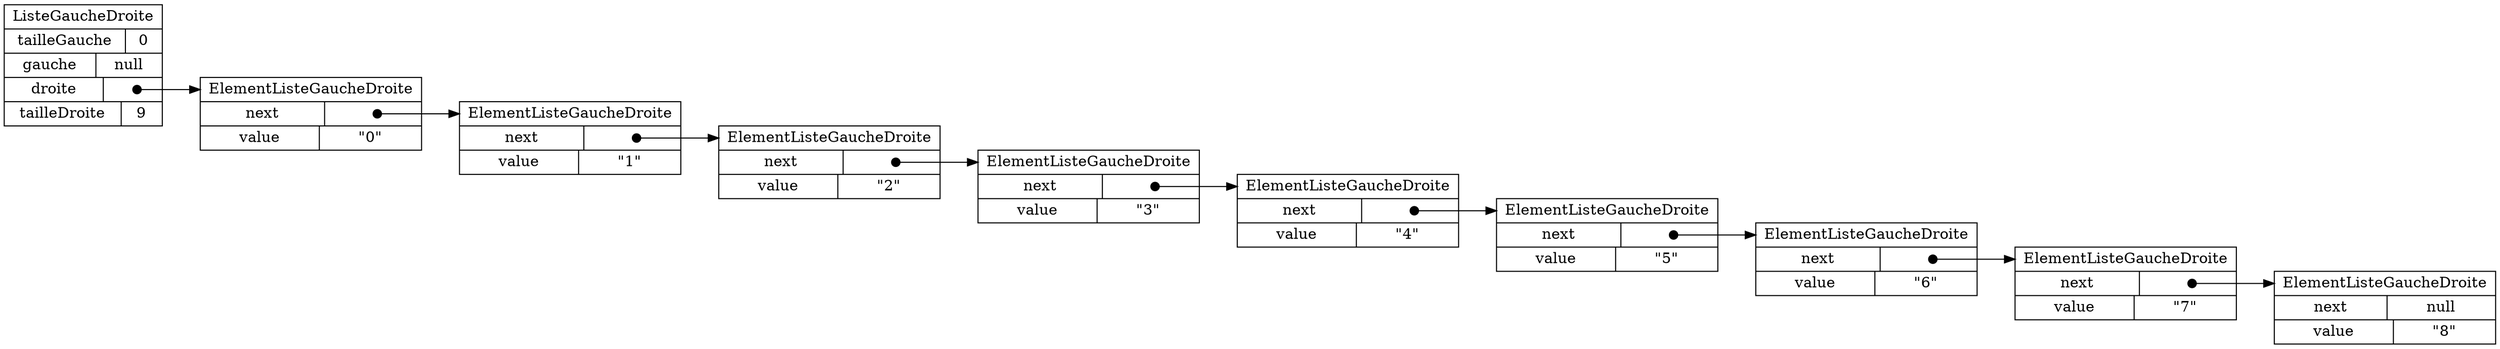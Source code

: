 digraph "leftRightList09" {
graph ["rankdir"="LR","compound"="true"]
"" ["shape"="record","label"="<_C>ListeGaucheDroite|{tailleGauche|0}|{gauche|null}|{droite|<droite_droite>}|{tailleDroite|9}","style"="filled","fillcolor"="white"]
"droite" ["shape"="record","label"="<_C>ElementListeGaucheDroite|{next|<next_next>}|{value|\"0\"}","style"="filled","fillcolor"="white"]
"droite¤next" ["shape"="record","label"="<_C>ElementListeGaucheDroite|{next|<next_next>}|{value|\"1\"}","style"="filled","fillcolor"="white"]
"droite¤next¤next" ["shape"="record","label"="<_C>ElementListeGaucheDroite|{next|<next_next>}|{value|\"2\"}","style"="filled","fillcolor"="white"]
"droite¤next¤next¤next" ["shape"="record","label"="<_C>ElementListeGaucheDroite|{next|<next_next>}|{value|\"3\"}","style"="filled","fillcolor"="white"]
"droite¤next¤next¤next¤next" ["shape"="record","label"="<_C>ElementListeGaucheDroite|{next|<next_next>}|{value|\"4\"}","style"="filled","fillcolor"="white"]
"droite¤next¤next¤next¤next¤next" ["shape"="record","label"="<_C>ElementListeGaucheDroite|{next|<next_next>}|{value|\"5\"}","style"="filled","fillcolor"="white"]
"droite¤next¤next¤next¤next¤next¤next" ["shape"="record","label"="<_C>ElementListeGaucheDroite|{next|<next_next>}|{value|\"6\"}","style"="filled","fillcolor"="white"]
"droite¤next¤next¤next¤next¤next¤next¤next" ["shape"="record","label"="<_C>ElementListeGaucheDroite|{next|<next_next>}|{value|\"7\"}","style"="filled","fillcolor"="white"]
"droite¤next¤next¤next¤next¤next¤next¤next¤next" ["shape"="record","label"="<_C>ElementListeGaucheDroite|{next|null}|{value|\"8\"}","style"="filled","fillcolor"="white"]
"":"droite_droite":c -> "droite":"_C" ["tailclip"="false","arrowtail"="dot","dir"="both","label"=""]
"droite":"next_next":c -> "droite¤next":"_C" ["tailclip"="false","arrowtail"="dot","dir"="both","label"=""]
"droite¤next":"next_next":c -> "droite¤next¤next":"_C" ["tailclip"="false","arrowtail"="dot","dir"="both","label"=""]
"droite¤next¤next":"next_next":c -> "droite¤next¤next¤next":"_C" ["tailclip"="false","arrowtail"="dot","dir"="both","label"=""]
"droite¤next¤next¤next":"next_next":c -> "droite¤next¤next¤next¤next":"_C" ["tailclip"="false","arrowtail"="dot","dir"="both","label"=""]
"droite¤next¤next¤next¤next":"next_next":c -> "droite¤next¤next¤next¤next¤next":"_C" ["tailclip"="false","arrowtail"="dot","dir"="both","label"=""]
"droite¤next¤next¤next¤next¤next":"next_next":c -> "droite¤next¤next¤next¤next¤next¤next":"_C" ["tailclip"="false","arrowtail"="dot","dir"="both","label"=""]
"droite¤next¤next¤next¤next¤next¤next":"next_next":c -> "droite¤next¤next¤next¤next¤next¤next¤next":"_C" ["tailclip"="false","arrowtail"="dot","dir"="both","label"=""]
"droite¤next¤next¤next¤next¤next¤next¤next":"next_next":c -> "droite¤next¤next¤next¤next¤next¤next¤next¤next":"_C" ["tailclip"="false","arrowtail"="dot","dir"="both","label"=""]
}